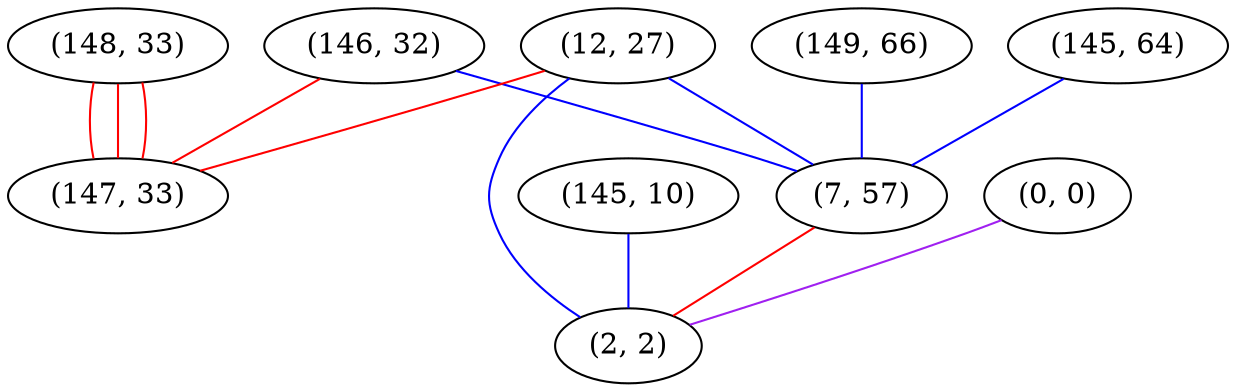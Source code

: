 graph "" {
"(146, 32)";
"(0, 0)";
"(12, 27)";
"(145, 10)";
"(149, 66)";
"(145, 64)";
"(148, 33)";
"(7, 57)";
"(2, 2)";
"(147, 33)";
"(146, 32)" -- "(147, 33)"  [color=red, key=0, weight=1];
"(146, 32)" -- "(7, 57)"  [color=blue, key=0, weight=3];
"(0, 0)" -- "(2, 2)"  [color=purple, key=0, weight=4];
"(12, 27)" -- "(147, 33)"  [color=red, key=0, weight=1];
"(12, 27)" -- "(7, 57)"  [color=blue, key=0, weight=3];
"(12, 27)" -- "(2, 2)"  [color=blue, key=0, weight=3];
"(145, 10)" -- "(2, 2)"  [color=blue, key=0, weight=3];
"(149, 66)" -- "(7, 57)"  [color=blue, key=0, weight=3];
"(145, 64)" -- "(7, 57)"  [color=blue, key=0, weight=3];
"(148, 33)" -- "(147, 33)"  [color=red, key=0, weight=1];
"(148, 33)" -- "(147, 33)"  [color=red, key=1, weight=1];
"(148, 33)" -- "(147, 33)"  [color=red, key=2, weight=1];
"(7, 57)" -- "(2, 2)"  [color=red, key=0, weight=1];
}
